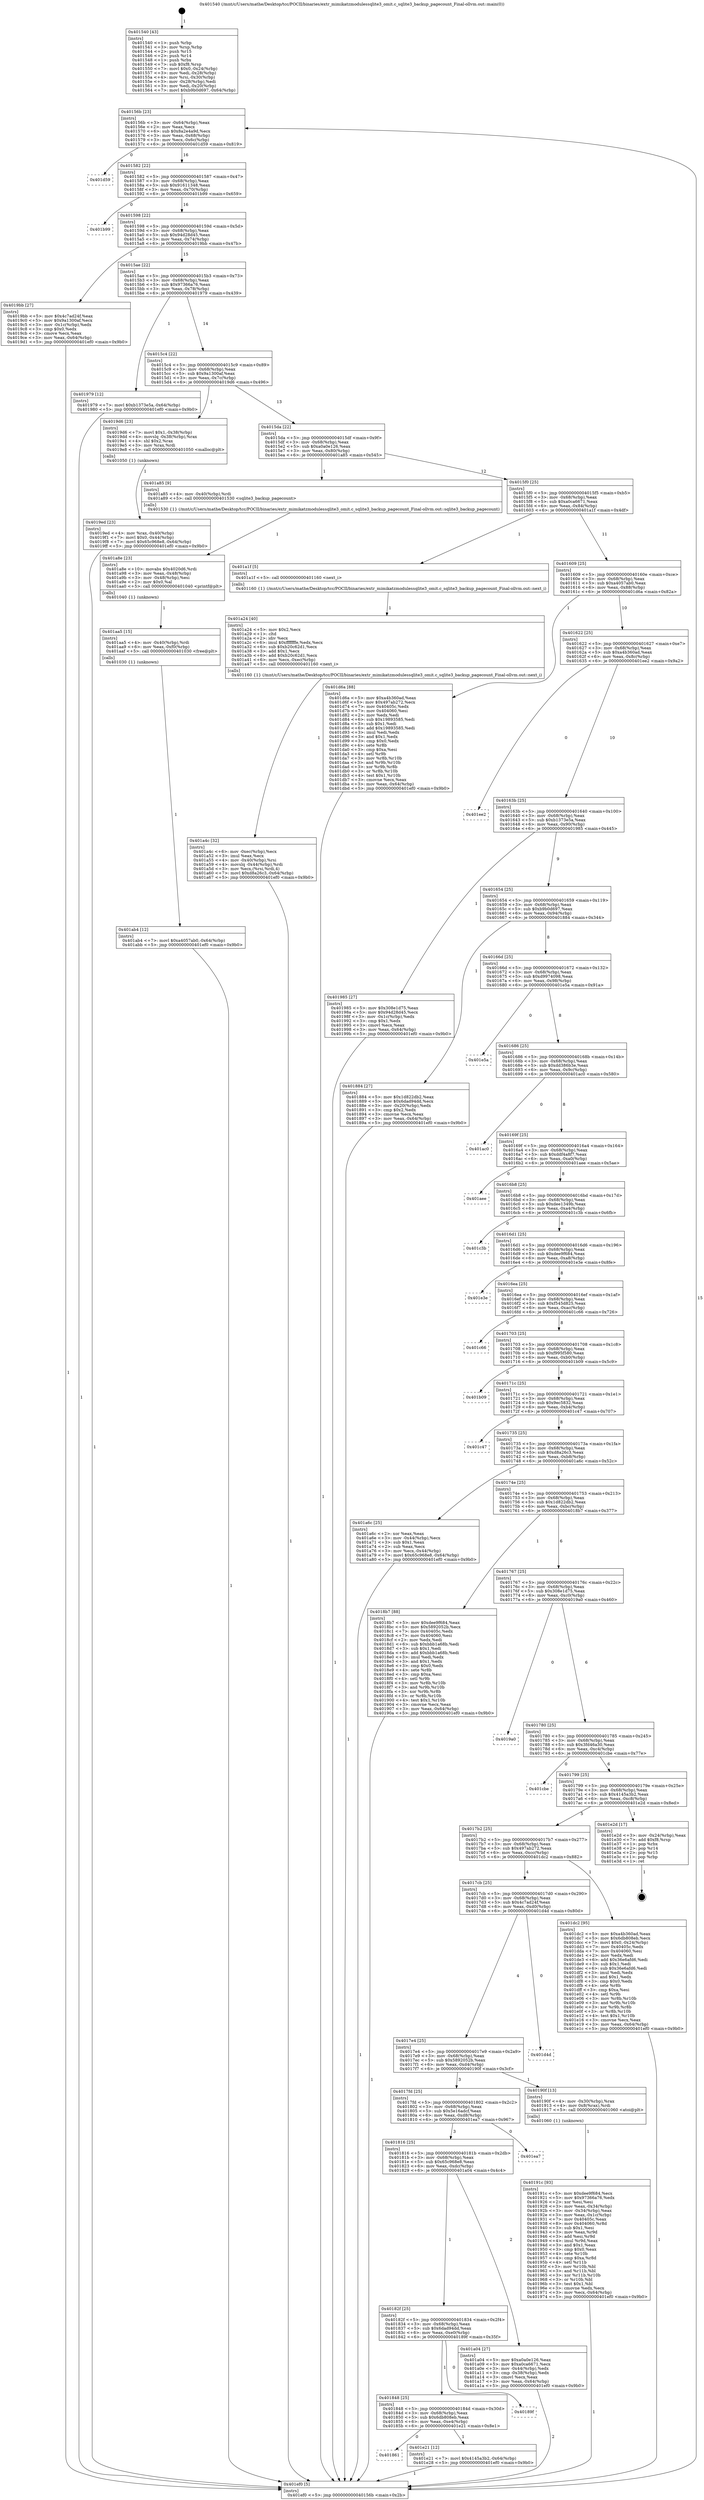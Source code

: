 digraph "0x401540" {
  label = "0x401540 (/mnt/c/Users/mathe/Desktop/tcc/POCII/binaries/extr_mimikatzmodulessqlite3_omit.c_sqlite3_backup_pagecount_Final-ollvm.out::main(0))"
  labelloc = "t"
  node[shape=record]

  Entry [label="",width=0.3,height=0.3,shape=circle,fillcolor=black,style=filled]
  "0x40156b" [label="{
     0x40156b [23]\l
     | [instrs]\l
     &nbsp;&nbsp;0x40156b \<+3\>: mov -0x64(%rbp),%eax\l
     &nbsp;&nbsp;0x40156e \<+2\>: mov %eax,%ecx\l
     &nbsp;&nbsp;0x401570 \<+6\>: sub $0x8a2e4a9d,%ecx\l
     &nbsp;&nbsp;0x401576 \<+3\>: mov %eax,-0x68(%rbp)\l
     &nbsp;&nbsp;0x401579 \<+3\>: mov %ecx,-0x6c(%rbp)\l
     &nbsp;&nbsp;0x40157c \<+6\>: je 0000000000401d59 \<main+0x819\>\l
  }"]
  "0x401d59" [label="{
     0x401d59\l
  }", style=dashed]
  "0x401582" [label="{
     0x401582 [22]\l
     | [instrs]\l
     &nbsp;&nbsp;0x401582 \<+5\>: jmp 0000000000401587 \<main+0x47\>\l
     &nbsp;&nbsp;0x401587 \<+3\>: mov -0x68(%rbp),%eax\l
     &nbsp;&nbsp;0x40158a \<+5\>: sub $0x91611348,%eax\l
     &nbsp;&nbsp;0x40158f \<+3\>: mov %eax,-0x70(%rbp)\l
     &nbsp;&nbsp;0x401592 \<+6\>: je 0000000000401b99 \<main+0x659\>\l
  }"]
  Exit [label="",width=0.3,height=0.3,shape=circle,fillcolor=black,style=filled,peripheries=2]
  "0x401b99" [label="{
     0x401b99\l
  }", style=dashed]
  "0x401598" [label="{
     0x401598 [22]\l
     | [instrs]\l
     &nbsp;&nbsp;0x401598 \<+5\>: jmp 000000000040159d \<main+0x5d\>\l
     &nbsp;&nbsp;0x40159d \<+3\>: mov -0x68(%rbp),%eax\l
     &nbsp;&nbsp;0x4015a0 \<+5\>: sub $0x94d28d45,%eax\l
     &nbsp;&nbsp;0x4015a5 \<+3\>: mov %eax,-0x74(%rbp)\l
     &nbsp;&nbsp;0x4015a8 \<+6\>: je 00000000004019bb \<main+0x47b\>\l
  }"]
  "0x401861" [label="{
     0x401861\l
  }", style=dashed]
  "0x4019bb" [label="{
     0x4019bb [27]\l
     | [instrs]\l
     &nbsp;&nbsp;0x4019bb \<+5\>: mov $0x4c7ad24f,%eax\l
     &nbsp;&nbsp;0x4019c0 \<+5\>: mov $0x9a1300af,%ecx\l
     &nbsp;&nbsp;0x4019c5 \<+3\>: mov -0x1c(%rbp),%edx\l
     &nbsp;&nbsp;0x4019c8 \<+3\>: cmp $0x0,%edx\l
     &nbsp;&nbsp;0x4019cb \<+3\>: cmove %ecx,%eax\l
     &nbsp;&nbsp;0x4019ce \<+3\>: mov %eax,-0x64(%rbp)\l
     &nbsp;&nbsp;0x4019d1 \<+5\>: jmp 0000000000401ef0 \<main+0x9b0\>\l
  }"]
  "0x4015ae" [label="{
     0x4015ae [22]\l
     | [instrs]\l
     &nbsp;&nbsp;0x4015ae \<+5\>: jmp 00000000004015b3 \<main+0x73\>\l
     &nbsp;&nbsp;0x4015b3 \<+3\>: mov -0x68(%rbp),%eax\l
     &nbsp;&nbsp;0x4015b6 \<+5\>: sub $0x97366a76,%eax\l
     &nbsp;&nbsp;0x4015bb \<+3\>: mov %eax,-0x78(%rbp)\l
     &nbsp;&nbsp;0x4015be \<+6\>: je 0000000000401979 \<main+0x439\>\l
  }"]
  "0x401e21" [label="{
     0x401e21 [12]\l
     | [instrs]\l
     &nbsp;&nbsp;0x401e21 \<+7\>: movl $0x4145a3b2,-0x64(%rbp)\l
     &nbsp;&nbsp;0x401e28 \<+5\>: jmp 0000000000401ef0 \<main+0x9b0\>\l
  }"]
  "0x401979" [label="{
     0x401979 [12]\l
     | [instrs]\l
     &nbsp;&nbsp;0x401979 \<+7\>: movl $0xb1373e5a,-0x64(%rbp)\l
     &nbsp;&nbsp;0x401980 \<+5\>: jmp 0000000000401ef0 \<main+0x9b0\>\l
  }"]
  "0x4015c4" [label="{
     0x4015c4 [22]\l
     | [instrs]\l
     &nbsp;&nbsp;0x4015c4 \<+5\>: jmp 00000000004015c9 \<main+0x89\>\l
     &nbsp;&nbsp;0x4015c9 \<+3\>: mov -0x68(%rbp),%eax\l
     &nbsp;&nbsp;0x4015cc \<+5\>: sub $0x9a1300af,%eax\l
     &nbsp;&nbsp;0x4015d1 \<+3\>: mov %eax,-0x7c(%rbp)\l
     &nbsp;&nbsp;0x4015d4 \<+6\>: je 00000000004019d6 \<main+0x496\>\l
  }"]
  "0x401848" [label="{
     0x401848 [25]\l
     | [instrs]\l
     &nbsp;&nbsp;0x401848 \<+5\>: jmp 000000000040184d \<main+0x30d\>\l
     &nbsp;&nbsp;0x40184d \<+3\>: mov -0x68(%rbp),%eax\l
     &nbsp;&nbsp;0x401850 \<+5\>: sub $0x6db808eb,%eax\l
     &nbsp;&nbsp;0x401855 \<+6\>: mov %eax,-0xe4(%rbp)\l
     &nbsp;&nbsp;0x40185b \<+6\>: je 0000000000401e21 \<main+0x8e1\>\l
  }"]
  "0x4019d6" [label="{
     0x4019d6 [23]\l
     | [instrs]\l
     &nbsp;&nbsp;0x4019d6 \<+7\>: movl $0x1,-0x38(%rbp)\l
     &nbsp;&nbsp;0x4019dd \<+4\>: movslq -0x38(%rbp),%rax\l
     &nbsp;&nbsp;0x4019e1 \<+4\>: shl $0x2,%rax\l
     &nbsp;&nbsp;0x4019e5 \<+3\>: mov %rax,%rdi\l
     &nbsp;&nbsp;0x4019e8 \<+5\>: call 0000000000401050 \<malloc@plt\>\l
     | [calls]\l
     &nbsp;&nbsp;0x401050 \{1\} (unknown)\l
  }"]
  "0x4015da" [label="{
     0x4015da [22]\l
     | [instrs]\l
     &nbsp;&nbsp;0x4015da \<+5\>: jmp 00000000004015df \<main+0x9f\>\l
     &nbsp;&nbsp;0x4015df \<+3\>: mov -0x68(%rbp),%eax\l
     &nbsp;&nbsp;0x4015e2 \<+5\>: sub $0xa0a0e126,%eax\l
     &nbsp;&nbsp;0x4015e7 \<+3\>: mov %eax,-0x80(%rbp)\l
     &nbsp;&nbsp;0x4015ea \<+6\>: je 0000000000401a85 \<main+0x545\>\l
  }"]
  "0x40189f" [label="{
     0x40189f\l
  }", style=dashed]
  "0x401a85" [label="{
     0x401a85 [9]\l
     | [instrs]\l
     &nbsp;&nbsp;0x401a85 \<+4\>: mov -0x40(%rbp),%rdi\l
     &nbsp;&nbsp;0x401a89 \<+5\>: call 0000000000401530 \<sqlite3_backup_pagecount\>\l
     | [calls]\l
     &nbsp;&nbsp;0x401530 \{1\} (/mnt/c/Users/mathe/Desktop/tcc/POCII/binaries/extr_mimikatzmodulessqlite3_omit.c_sqlite3_backup_pagecount_Final-ollvm.out::sqlite3_backup_pagecount)\l
  }"]
  "0x4015f0" [label="{
     0x4015f0 [25]\l
     | [instrs]\l
     &nbsp;&nbsp;0x4015f0 \<+5\>: jmp 00000000004015f5 \<main+0xb5\>\l
     &nbsp;&nbsp;0x4015f5 \<+3\>: mov -0x68(%rbp),%eax\l
     &nbsp;&nbsp;0x4015f8 \<+5\>: sub $0xa0ca6671,%eax\l
     &nbsp;&nbsp;0x4015fd \<+6\>: mov %eax,-0x84(%rbp)\l
     &nbsp;&nbsp;0x401603 \<+6\>: je 0000000000401a1f \<main+0x4df\>\l
  }"]
  "0x401ab4" [label="{
     0x401ab4 [12]\l
     | [instrs]\l
     &nbsp;&nbsp;0x401ab4 \<+7\>: movl $0xa4057ab0,-0x64(%rbp)\l
     &nbsp;&nbsp;0x401abb \<+5\>: jmp 0000000000401ef0 \<main+0x9b0\>\l
  }"]
  "0x401a1f" [label="{
     0x401a1f [5]\l
     | [instrs]\l
     &nbsp;&nbsp;0x401a1f \<+5\>: call 0000000000401160 \<next_i\>\l
     | [calls]\l
     &nbsp;&nbsp;0x401160 \{1\} (/mnt/c/Users/mathe/Desktop/tcc/POCII/binaries/extr_mimikatzmodulessqlite3_omit.c_sqlite3_backup_pagecount_Final-ollvm.out::next_i)\l
  }"]
  "0x401609" [label="{
     0x401609 [25]\l
     | [instrs]\l
     &nbsp;&nbsp;0x401609 \<+5\>: jmp 000000000040160e \<main+0xce\>\l
     &nbsp;&nbsp;0x40160e \<+3\>: mov -0x68(%rbp),%eax\l
     &nbsp;&nbsp;0x401611 \<+5\>: sub $0xa4057ab0,%eax\l
     &nbsp;&nbsp;0x401616 \<+6\>: mov %eax,-0x88(%rbp)\l
     &nbsp;&nbsp;0x40161c \<+6\>: je 0000000000401d6a \<main+0x82a\>\l
  }"]
  "0x401aa5" [label="{
     0x401aa5 [15]\l
     | [instrs]\l
     &nbsp;&nbsp;0x401aa5 \<+4\>: mov -0x40(%rbp),%rdi\l
     &nbsp;&nbsp;0x401aa9 \<+6\>: mov %eax,-0xf0(%rbp)\l
     &nbsp;&nbsp;0x401aaf \<+5\>: call 0000000000401030 \<free@plt\>\l
     | [calls]\l
     &nbsp;&nbsp;0x401030 \{1\} (unknown)\l
  }"]
  "0x401d6a" [label="{
     0x401d6a [88]\l
     | [instrs]\l
     &nbsp;&nbsp;0x401d6a \<+5\>: mov $0xa4b360ad,%eax\l
     &nbsp;&nbsp;0x401d6f \<+5\>: mov $0x497ab272,%ecx\l
     &nbsp;&nbsp;0x401d74 \<+7\>: mov 0x40405c,%edx\l
     &nbsp;&nbsp;0x401d7b \<+7\>: mov 0x404060,%esi\l
     &nbsp;&nbsp;0x401d82 \<+2\>: mov %edx,%edi\l
     &nbsp;&nbsp;0x401d84 \<+6\>: sub $0x19893585,%edi\l
     &nbsp;&nbsp;0x401d8a \<+3\>: sub $0x1,%edi\l
     &nbsp;&nbsp;0x401d8d \<+6\>: add $0x19893585,%edi\l
     &nbsp;&nbsp;0x401d93 \<+3\>: imul %edi,%edx\l
     &nbsp;&nbsp;0x401d96 \<+3\>: and $0x1,%edx\l
     &nbsp;&nbsp;0x401d99 \<+3\>: cmp $0x0,%edx\l
     &nbsp;&nbsp;0x401d9c \<+4\>: sete %r8b\l
     &nbsp;&nbsp;0x401da0 \<+3\>: cmp $0xa,%esi\l
     &nbsp;&nbsp;0x401da3 \<+4\>: setl %r9b\l
     &nbsp;&nbsp;0x401da7 \<+3\>: mov %r8b,%r10b\l
     &nbsp;&nbsp;0x401daa \<+3\>: and %r9b,%r10b\l
     &nbsp;&nbsp;0x401dad \<+3\>: xor %r9b,%r8b\l
     &nbsp;&nbsp;0x401db0 \<+3\>: or %r8b,%r10b\l
     &nbsp;&nbsp;0x401db3 \<+4\>: test $0x1,%r10b\l
     &nbsp;&nbsp;0x401db7 \<+3\>: cmovne %ecx,%eax\l
     &nbsp;&nbsp;0x401dba \<+3\>: mov %eax,-0x64(%rbp)\l
     &nbsp;&nbsp;0x401dbd \<+5\>: jmp 0000000000401ef0 \<main+0x9b0\>\l
  }"]
  "0x401622" [label="{
     0x401622 [25]\l
     | [instrs]\l
     &nbsp;&nbsp;0x401622 \<+5\>: jmp 0000000000401627 \<main+0xe7\>\l
     &nbsp;&nbsp;0x401627 \<+3\>: mov -0x68(%rbp),%eax\l
     &nbsp;&nbsp;0x40162a \<+5\>: sub $0xa4b360ad,%eax\l
     &nbsp;&nbsp;0x40162f \<+6\>: mov %eax,-0x8c(%rbp)\l
     &nbsp;&nbsp;0x401635 \<+6\>: je 0000000000401ee2 \<main+0x9a2\>\l
  }"]
  "0x401a8e" [label="{
     0x401a8e [23]\l
     | [instrs]\l
     &nbsp;&nbsp;0x401a8e \<+10\>: movabs $0x4020d6,%rdi\l
     &nbsp;&nbsp;0x401a98 \<+3\>: mov %eax,-0x48(%rbp)\l
     &nbsp;&nbsp;0x401a9b \<+3\>: mov -0x48(%rbp),%esi\l
     &nbsp;&nbsp;0x401a9e \<+2\>: mov $0x0,%al\l
     &nbsp;&nbsp;0x401aa0 \<+5\>: call 0000000000401040 \<printf@plt\>\l
     | [calls]\l
     &nbsp;&nbsp;0x401040 \{1\} (unknown)\l
  }"]
  "0x401ee2" [label="{
     0x401ee2\l
  }", style=dashed]
  "0x40163b" [label="{
     0x40163b [25]\l
     | [instrs]\l
     &nbsp;&nbsp;0x40163b \<+5\>: jmp 0000000000401640 \<main+0x100\>\l
     &nbsp;&nbsp;0x401640 \<+3\>: mov -0x68(%rbp),%eax\l
     &nbsp;&nbsp;0x401643 \<+5\>: sub $0xb1373e5a,%eax\l
     &nbsp;&nbsp;0x401648 \<+6\>: mov %eax,-0x90(%rbp)\l
     &nbsp;&nbsp;0x40164e \<+6\>: je 0000000000401985 \<main+0x445\>\l
  }"]
  "0x401a4c" [label="{
     0x401a4c [32]\l
     | [instrs]\l
     &nbsp;&nbsp;0x401a4c \<+6\>: mov -0xec(%rbp),%ecx\l
     &nbsp;&nbsp;0x401a52 \<+3\>: imul %eax,%ecx\l
     &nbsp;&nbsp;0x401a55 \<+4\>: mov -0x40(%rbp),%rsi\l
     &nbsp;&nbsp;0x401a59 \<+4\>: movslq -0x44(%rbp),%rdi\l
     &nbsp;&nbsp;0x401a5d \<+3\>: mov %ecx,(%rsi,%rdi,4)\l
     &nbsp;&nbsp;0x401a60 \<+7\>: movl $0xd8a26c3,-0x64(%rbp)\l
     &nbsp;&nbsp;0x401a67 \<+5\>: jmp 0000000000401ef0 \<main+0x9b0\>\l
  }"]
  "0x401985" [label="{
     0x401985 [27]\l
     | [instrs]\l
     &nbsp;&nbsp;0x401985 \<+5\>: mov $0x308e1d75,%eax\l
     &nbsp;&nbsp;0x40198a \<+5\>: mov $0x94d28d45,%ecx\l
     &nbsp;&nbsp;0x40198f \<+3\>: mov -0x1c(%rbp),%edx\l
     &nbsp;&nbsp;0x401992 \<+3\>: cmp $0x1,%edx\l
     &nbsp;&nbsp;0x401995 \<+3\>: cmovl %ecx,%eax\l
     &nbsp;&nbsp;0x401998 \<+3\>: mov %eax,-0x64(%rbp)\l
     &nbsp;&nbsp;0x40199b \<+5\>: jmp 0000000000401ef0 \<main+0x9b0\>\l
  }"]
  "0x401654" [label="{
     0x401654 [25]\l
     | [instrs]\l
     &nbsp;&nbsp;0x401654 \<+5\>: jmp 0000000000401659 \<main+0x119\>\l
     &nbsp;&nbsp;0x401659 \<+3\>: mov -0x68(%rbp),%eax\l
     &nbsp;&nbsp;0x40165c \<+5\>: sub $0xb9b0d697,%eax\l
     &nbsp;&nbsp;0x401661 \<+6\>: mov %eax,-0x94(%rbp)\l
     &nbsp;&nbsp;0x401667 \<+6\>: je 0000000000401884 \<main+0x344\>\l
  }"]
  "0x401a24" [label="{
     0x401a24 [40]\l
     | [instrs]\l
     &nbsp;&nbsp;0x401a24 \<+5\>: mov $0x2,%ecx\l
     &nbsp;&nbsp;0x401a29 \<+1\>: cltd\l
     &nbsp;&nbsp;0x401a2a \<+2\>: idiv %ecx\l
     &nbsp;&nbsp;0x401a2c \<+6\>: imul $0xfffffffe,%edx,%ecx\l
     &nbsp;&nbsp;0x401a32 \<+6\>: sub $0xb20c62d1,%ecx\l
     &nbsp;&nbsp;0x401a38 \<+3\>: add $0x1,%ecx\l
     &nbsp;&nbsp;0x401a3b \<+6\>: add $0xb20c62d1,%ecx\l
     &nbsp;&nbsp;0x401a41 \<+6\>: mov %ecx,-0xec(%rbp)\l
     &nbsp;&nbsp;0x401a47 \<+5\>: call 0000000000401160 \<next_i\>\l
     | [calls]\l
     &nbsp;&nbsp;0x401160 \{1\} (/mnt/c/Users/mathe/Desktop/tcc/POCII/binaries/extr_mimikatzmodulessqlite3_omit.c_sqlite3_backup_pagecount_Final-ollvm.out::next_i)\l
  }"]
  "0x401884" [label="{
     0x401884 [27]\l
     | [instrs]\l
     &nbsp;&nbsp;0x401884 \<+5\>: mov $0x1d822db2,%eax\l
     &nbsp;&nbsp;0x401889 \<+5\>: mov $0x6dad94dd,%ecx\l
     &nbsp;&nbsp;0x40188e \<+3\>: mov -0x20(%rbp),%edx\l
     &nbsp;&nbsp;0x401891 \<+3\>: cmp $0x2,%edx\l
     &nbsp;&nbsp;0x401894 \<+3\>: cmovne %ecx,%eax\l
     &nbsp;&nbsp;0x401897 \<+3\>: mov %eax,-0x64(%rbp)\l
     &nbsp;&nbsp;0x40189a \<+5\>: jmp 0000000000401ef0 \<main+0x9b0\>\l
  }"]
  "0x40166d" [label="{
     0x40166d [25]\l
     | [instrs]\l
     &nbsp;&nbsp;0x40166d \<+5\>: jmp 0000000000401672 \<main+0x132\>\l
     &nbsp;&nbsp;0x401672 \<+3\>: mov -0x68(%rbp),%eax\l
     &nbsp;&nbsp;0x401675 \<+5\>: sub $0xd9974098,%eax\l
     &nbsp;&nbsp;0x40167a \<+6\>: mov %eax,-0x98(%rbp)\l
     &nbsp;&nbsp;0x401680 \<+6\>: je 0000000000401e5a \<main+0x91a\>\l
  }"]
  "0x401ef0" [label="{
     0x401ef0 [5]\l
     | [instrs]\l
     &nbsp;&nbsp;0x401ef0 \<+5\>: jmp 000000000040156b \<main+0x2b\>\l
  }"]
  "0x401540" [label="{
     0x401540 [43]\l
     | [instrs]\l
     &nbsp;&nbsp;0x401540 \<+1\>: push %rbp\l
     &nbsp;&nbsp;0x401541 \<+3\>: mov %rsp,%rbp\l
     &nbsp;&nbsp;0x401544 \<+2\>: push %r15\l
     &nbsp;&nbsp;0x401546 \<+2\>: push %r14\l
     &nbsp;&nbsp;0x401548 \<+1\>: push %rbx\l
     &nbsp;&nbsp;0x401549 \<+7\>: sub $0xf8,%rsp\l
     &nbsp;&nbsp;0x401550 \<+7\>: movl $0x0,-0x24(%rbp)\l
     &nbsp;&nbsp;0x401557 \<+3\>: mov %edi,-0x28(%rbp)\l
     &nbsp;&nbsp;0x40155a \<+4\>: mov %rsi,-0x30(%rbp)\l
     &nbsp;&nbsp;0x40155e \<+3\>: mov -0x28(%rbp),%edi\l
     &nbsp;&nbsp;0x401561 \<+3\>: mov %edi,-0x20(%rbp)\l
     &nbsp;&nbsp;0x401564 \<+7\>: movl $0xb9b0d697,-0x64(%rbp)\l
  }"]
  "0x40182f" [label="{
     0x40182f [25]\l
     | [instrs]\l
     &nbsp;&nbsp;0x40182f \<+5\>: jmp 0000000000401834 \<main+0x2f4\>\l
     &nbsp;&nbsp;0x401834 \<+3\>: mov -0x68(%rbp),%eax\l
     &nbsp;&nbsp;0x401837 \<+5\>: sub $0x6dad94dd,%eax\l
     &nbsp;&nbsp;0x40183c \<+6\>: mov %eax,-0xe0(%rbp)\l
     &nbsp;&nbsp;0x401842 \<+6\>: je 000000000040189f \<main+0x35f\>\l
  }"]
  "0x401e5a" [label="{
     0x401e5a\l
  }", style=dashed]
  "0x401686" [label="{
     0x401686 [25]\l
     | [instrs]\l
     &nbsp;&nbsp;0x401686 \<+5\>: jmp 000000000040168b \<main+0x14b\>\l
     &nbsp;&nbsp;0x40168b \<+3\>: mov -0x68(%rbp),%eax\l
     &nbsp;&nbsp;0x40168e \<+5\>: sub $0xdd386b3e,%eax\l
     &nbsp;&nbsp;0x401693 \<+6\>: mov %eax,-0x9c(%rbp)\l
     &nbsp;&nbsp;0x401699 \<+6\>: je 0000000000401ac0 \<main+0x580\>\l
  }"]
  "0x401a04" [label="{
     0x401a04 [27]\l
     | [instrs]\l
     &nbsp;&nbsp;0x401a04 \<+5\>: mov $0xa0a0e126,%eax\l
     &nbsp;&nbsp;0x401a09 \<+5\>: mov $0xa0ca6671,%ecx\l
     &nbsp;&nbsp;0x401a0e \<+3\>: mov -0x44(%rbp),%edx\l
     &nbsp;&nbsp;0x401a11 \<+3\>: cmp -0x38(%rbp),%edx\l
     &nbsp;&nbsp;0x401a14 \<+3\>: cmovl %ecx,%eax\l
     &nbsp;&nbsp;0x401a17 \<+3\>: mov %eax,-0x64(%rbp)\l
     &nbsp;&nbsp;0x401a1a \<+5\>: jmp 0000000000401ef0 \<main+0x9b0\>\l
  }"]
  "0x401ac0" [label="{
     0x401ac0\l
  }", style=dashed]
  "0x40169f" [label="{
     0x40169f [25]\l
     | [instrs]\l
     &nbsp;&nbsp;0x40169f \<+5\>: jmp 00000000004016a4 \<main+0x164\>\l
     &nbsp;&nbsp;0x4016a4 \<+3\>: mov -0x68(%rbp),%eax\l
     &nbsp;&nbsp;0x4016a7 \<+5\>: sub $0xddf4a8f7,%eax\l
     &nbsp;&nbsp;0x4016ac \<+6\>: mov %eax,-0xa0(%rbp)\l
     &nbsp;&nbsp;0x4016b2 \<+6\>: je 0000000000401aee \<main+0x5ae\>\l
  }"]
  "0x401816" [label="{
     0x401816 [25]\l
     | [instrs]\l
     &nbsp;&nbsp;0x401816 \<+5\>: jmp 000000000040181b \<main+0x2db\>\l
     &nbsp;&nbsp;0x40181b \<+3\>: mov -0x68(%rbp),%eax\l
     &nbsp;&nbsp;0x40181e \<+5\>: sub $0x65c968e8,%eax\l
     &nbsp;&nbsp;0x401823 \<+6\>: mov %eax,-0xdc(%rbp)\l
     &nbsp;&nbsp;0x401829 \<+6\>: je 0000000000401a04 \<main+0x4c4\>\l
  }"]
  "0x401aee" [label="{
     0x401aee\l
  }", style=dashed]
  "0x4016b8" [label="{
     0x4016b8 [25]\l
     | [instrs]\l
     &nbsp;&nbsp;0x4016b8 \<+5\>: jmp 00000000004016bd \<main+0x17d\>\l
     &nbsp;&nbsp;0x4016bd \<+3\>: mov -0x68(%rbp),%eax\l
     &nbsp;&nbsp;0x4016c0 \<+5\>: sub $0xdee1349b,%eax\l
     &nbsp;&nbsp;0x4016c5 \<+6\>: mov %eax,-0xa4(%rbp)\l
     &nbsp;&nbsp;0x4016cb \<+6\>: je 0000000000401c3b \<main+0x6fb\>\l
  }"]
  "0x401ea7" [label="{
     0x401ea7\l
  }", style=dashed]
  "0x401c3b" [label="{
     0x401c3b\l
  }", style=dashed]
  "0x4016d1" [label="{
     0x4016d1 [25]\l
     | [instrs]\l
     &nbsp;&nbsp;0x4016d1 \<+5\>: jmp 00000000004016d6 \<main+0x196\>\l
     &nbsp;&nbsp;0x4016d6 \<+3\>: mov -0x68(%rbp),%eax\l
     &nbsp;&nbsp;0x4016d9 \<+5\>: sub $0xdee9f684,%eax\l
     &nbsp;&nbsp;0x4016de \<+6\>: mov %eax,-0xa8(%rbp)\l
     &nbsp;&nbsp;0x4016e4 \<+6\>: je 0000000000401e3e \<main+0x8fe\>\l
  }"]
  "0x4019ed" [label="{
     0x4019ed [23]\l
     | [instrs]\l
     &nbsp;&nbsp;0x4019ed \<+4\>: mov %rax,-0x40(%rbp)\l
     &nbsp;&nbsp;0x4019f1 \<+7\>: movl $0x0,-0x44(%rbp)\l
     &nbsp;&nbsp;0x4019f8 \<+7\>: movl $0x65c968e8,-0x64(%rbp)\l
     &nbsp;&nbsp;0x4019ff \<+5\>: jmp 0000000000401ef0 \<main+0x9b0\>\l
  }"]
  "0x401e3e" [label="{
     0x401e3e\l
  }", style=dashed]
  "0x4016ea" [label="{
     0x4016ea [25]\l
     | [instrs]\l
     &nbsp;&nbsp;0x4016ea \<+5\>: jmp 00000000004016ef \<main+0x1af\>\l
     &nbsp;&nbsp;0x4016ef \<+3\>: mov -0x68(%rbp),%eax\l
     &nbsp;&nbsp;0x4016f2 \<+5\>: sub $0xf545d825,%eax\l
     &nbsp;&nbsp;0x4016f7 \<+6\>: mov %eax,-0xac(%rbp)\l
     &nbsp;&nbsp;0x4016fd \<+6\>: je 0000000000401c66 \<main+0x726\>\l
  }"]
  "0x40191c" [label="{
     0x40191c [93]\l
     | [instrs]\l
     &nbsp;&nbsp;0x40191c \<+5\>: mov $0xdee9f684,%ecx\l
     &nbsp;&nbsp;0x401921 \<+5\>: mov $0x97366a76,%edx\l
     &nbsp;&nbsp;0x401926 \<+2\>: xor %esi,%esi\l
     &nbsp;&nbsp;0x401928 \<+3\>: mov %eax,-0x34(%rbp)\l
     &nbsp;&nbsp;0x40192b \<+3\>: mov -0x34(%rbp),%eax\l
     &nbsp;&nbsp;0x40192e \<+3\>: mov %eax,-0x1c(%rbp)\l
     &nbsp;&nbsp;0x401931 \<+7\>: mov 0x40405c,%eax\l
     &nbsp;&nbsp;0x401938 \<+8\>: mov 0x404060,%r8d\l
     &nbsp;&nbsp;0x401940 \<+3\>: sub $0x1,%esi\l
     &nbsp;&nbsp;0x401943 \<+3\>: mov %eax,%r9d\l
     &nbsp;&nbsp;0x401946 \<+3\>: add %esi,%r9d\l
     &nbsp;&nbsp;0x401949 \<+4\>: imul %r9d,%eax\l
     &nbsp;&nbsp;0x40194d \<+3\>: and $0x1,%eax\l
     &nbsp;&nbsp;0x401950 \<+3\>: cmp $0x0,%eax\l
     &nbsp;&nbsp;0x401953 \<+4\>: sete %r10b\l
     &nbsp;&nbsp;0x401957 \<+4\>: cmp $0xa,%r8d\l
     &nbsp;&nbsp;0x40195b \<+4\>: setl %r11b\l
     &nbsp;&nbsp;0x40195f \<+3\>: mov %r10b,%bl\l
     &nbsp;&nbsp;0x401962 \<+3\>: and %r11b,%bl\l
     &nbsp;&nbsp;0x401965 \<+3\>: xor %r11b,%r10b\l
     &nbsp;&nbsp;0x401968 \<+3\>: or %r10b,%bl\l
     &nbsp;&nbsp;0x40196b \<+3\>: test $0x1,%bl\l
     &nbsp;&nbsp;0x40196e \<+3\>: cmovne %edx,%ecx\l
     &nbsp;&nbsp;0x401971 \<+3\>: mov %ecx,-0x64(%rbp)\l
     &nbsp;&nbsp;0x401974 \<+5\>: jmp 0000000000401ef0 \<main+0x9b0\>\l
  }"]
  "0x401c66" [label="{
     0x401c66\l
  }", style=dashed]
  "0x401703" [label="{
     0x401703 [25]\l
     | [instrs]\l
     &nbsp;&nbsp;0x401703 \<+5\>: jmp 0000000000401708 \<main+0x1c8\>\l
     &nbsp;&nbsp;0x401708 \<+3\>: mov -0x68(%rbp),%eax\l
     &nbsp;&nbsp;0x40170b \<+5\>: sub $0xf995f580,%eax\l
     &nbsp;&nbsp;0x401710 \<+6\>: mov %eax,-0xb0(%rbp)\l
     &nbsp;&nbsp;0x401716 \<+6\>: je 0000000000401b09 \<main+0x5c9\>\l
  }"]
  "0x4017fd" [label="{
     0x4017fd [25]\l
     | [instrs]\l
     &nbsp;&nbsp;0x4017fd \<+5\>: jmp 0000000000401802 \<main+0x2c2\>\l
     &nbsp;&nbsp;0x401802 \<+3\>: mov -0x68(%rbp),%eax\l
     &nbsp;&nbsp;0x401805 \<+5\>: sub $0x5e16adcf,%eax\l
     &nbsp;&nbsp;0x40180a \<+6\>: mov %eax,-0xd8(%rbp)\l
     &nbsp;&nbsp;0x401810 \<+6\>: je 0000000000401ea7 \<main+0x967\>\l
  }"]
  "0x401b09" [label="{
     0x401b09\l
  }", style=dashed]
  "0x40171c" [label="{
     0x40171c [25]\l
     | [instrs]\l
     &nbsp;&nbsp;0x40171c \<+5\>: jmp 0000000000401721 \<main+0x1e1\>\l
     &nbsp;&nbsp;0x401721 \<+3\>: mov -0x68(%rbp),%eax\l
     &nbsp;&nbsp;0x401724 \<+5\>: sub $0x9ec5832,%eax\l
     &nbsp;&nbsp;0x401729 \<+6\>: mov %eax,-0xb4(%rbp)\l
     &nbsp;&nbsp;0x40172f \<+6\>: je 0000000000401c47 \<main+0x707\>\l
  }"]
  "0x40190f" [label="{
     0x40190f [13]\l
     | [instrs]\l
     &nbsp;&nbsp;0x40190f \<+4\>: mov -0x30(%rbp),%rax\l
     &nbsp;&nbsp;0x401913 \<+4\>: mov 0x8(%rax),%rdi\l
     &nbsp;&nbsp;0x401917 \<+5\>: call 0000000000401060 \<atoi@plt\>\l
     | [calls]\l
     &nbsp;&nbsp;0x401060 \{1\} (unknown)\l
  }"]
  "0x401c47" [label="{
     0x401c47\l
  }", style=dashed]
  "0x401735" [label="{
     0x401735 [25]\l
     | [instrs]\l
     &nbsp;&nbsp;0x401735 \<+5\>: jmp 000000000040173a \<main+0x1fa\>\l
     &nbsp;&nbsp;0x40173a \<+3\>: mov -0x68(%rbp),%eax\l
     &nbsp;&nbsp;0x40173d \<+5\>: sub $0xd8a26c3,%eax\l
     &nbsp;&nbsp;0x401742 \<+6\>: mov %eax,-0xb8(%rbp)\l
     &nbsp;&nbsp;0x401748 \<+6\>: je 0000000000401a6c \<main+0x52c\>\l
  }"]
  "0x4017e4" [label="{
     0x4017e4 [25]\l
     | [instrs]\l
     &nbsp;&nbsp;0x4017e4 \<+5\>: jmp 00000000004017e9 \<main+0x2a9\>\l
     &nbsp;&nbsp;0x4017e9 \<+3\>: mov -0x68(%rbp),%eax\l
     &nbsp;&nbsp;0x4017ec \<+5\>: sub $0x5892052b,%eax\l
     &nbsp;&nbsp;0x4017f1 \<+6\>: mov %eax,-0xd4(%rbp)\l
     &nbsp;&nbsp;0x4017f7 \<+6\>: je 000000000040190f \<main+0x3cf\>\l
  }"]
  "0x401a6c" [label="{
     0x401a6c [25]\l
     | [instrs]\l
     &nbsp;&nbsp;0x401a6c \<+2\>: xor %eax,%eax\l
     &nbsp;&nbsp;0x401a6e \<+3\>: mov -0x44(%rbp),%ecx\l
     &nbsp;&nbsp;0x401a71 \<+3\>: sub $0x1,%eax\l
     &nbsp;&nbsp;0x401a74 \<+2\>: sub %eax,%ecx\l
     &nbsp;&nbsp;0x401a76 \<+3\>: mov %ecx,-0x44(%rbp)\l
     &nbsp;&nbsp;0x401a79 \<+7\>: movl $0x65c968e8,-0x64(%rbp)\l
     &nbsp;&nbsp;0x401a80 \<+5\>: jmp 0000000000401ef0 \<main+0x9b0\>\l
  }"]
  "0x40174e" [label="{
     0x40174e [25]\l
     | [instrs]\l
     &nbsp;&nbsp;0x40174e \<+5\>: jmp 0000000000401753 \<main+0x213\>\l
     &nbsp;&nbsp;0x401753 \<+3\>: mov -0x68(%rbp),%eax\l
     &nbsp;&nbsp;0x401756 \<+5\>: sub $0x1d822db2,%eax\l
     &nbsp;&nbsp;0x40175b \<+6\>: mov %eax,-0xbc(%rbp)\l
     &nbsp;&nbsp;0x401761 \<+6\>: je 00000000004018b7 \<main+0x377\>\l
  }"]
  "0x401d4d" [label="{
     0x401d4d\l
  }", style=dashed]
  "0x4018b7" [label="{
     0x4018b7 [88]\l
     | [instrs]\l
     &nbsp;&nbsp;0x4018b7 \<+5\>: mov $0xdee9f684,%eax\l
     &nbsp;&nbsp;0x4018bc \<+5\>: mov $0x5892052b,%ecx\l
     &nbsp;&nbsp;0x4018c1 \<+7\>: mov 0x40405c,%edx\l
     &nbsp;&nbsp;0x4018c8 \<+7\>: mov 0x404060,%esi\l
     &nbsp;&nbsp;0x4018cf \<+2\>: mov %edx,%edi\l
     &nbsp;&nbsp;0x4018d1 \<+6\>: sub $0xbbb1a68b,%edi\l
     &nbsp;&nbsp;0x4018d7 \<+3\>: sub $0x1,%edi\l
     &nbsp;&nbsp;0x4018da \<+6\>: add $0xbbb1a68b,%edi\l
     &nbsp;&nbsp;0x4018e0 \<+3\>: imul %edi,%edx\l
     &nbsp;&nbsp;0x4018e3 \<+3\>: and $0x1,%edx\l
     &nbsp;&nbsp;0x4018e6 \<+3\>: cmp $0x0,%edx\l
     &nbsp;&nbsp;0x4018e9 \<+4\>: sete %r8b\l
     &nbsp;&nbsp;0x4018ed \<+3\>: cmp $0xa,%esi\l
     &nbsp;&nbsp;0x4018f0 \<+4\>: setl %r9b\l
     &nbsp;&nbsp;0x4018f4 \<+3\>: mov %r8b,%r10b\l
     &nbsp;&nbsp;0x4018f7 \<+3\>: and %r9b,%r10b\l
     &nbsp;&nbsp;0x4018fa \<+3\>: xor %r9b,%r8b\l
     &nbsp;&nbsp;0x4018fd \<+3\>: or %r8b,%r10b\l
     &nbsp;&nbsp;0x401900 \<+4\>: test $0x1,%r10b\l
     &nbsp;&nbsp;0x401904 \<+3\>: cmovne %ecx,%eax\l
     &nbsp;&nbsp;0x401907 \<+3\>: mov %eax,-0x64(%rbp)\l
     &nbsp;&nbsp;0x40190a \<+5\>: jmp 0000000000401ef0 \<main+0x9b0\>\l
  }"]
  "0x401767" [label="{
     0x401767 [25]\l
     | [instrs]\l
     &nbsp;&nbsp;0x401767 \<+5\>: jmp 000000000040176c \<main+0x22c\>\l
     &nbsp;&nbsp;0x40176c \<+3\>: mov -0x68(%rbp),%eax\l
     &nbsp;&nbsp;0x40176f \<+5\>: sub $0x308e1d75,%eax\l
     &nbsp;&nbsp;0x401774 \<+6\>: mov %eax,-0xc0(%rbp)\l
     &nbsp;&nbsp;0x40177a \<+6\>: je 00000000004019a0 \<main+0x460\>\l
  }"]
  "0x4017cb" [label="{
     0x4017cb [25]\l
     | [instrs]\l
     &nbsp;&nbsp;0x4017cb \<+5\>: jmp 00000000004017d0 \<main+0x290\>\l
     &nbsp;&nbsp;0x4017d0 \<+3\>: mov -0x68(%rbp),%eax\l
     &nbsp;&nbsp;0x4017d3 \<+5\>: sub $0x4c7ad24f,%eax\l
     &nbsp;&nbsp;0x4017d8 \<+6\>: mov %eax,-0xd0(%rbp)\l
     &nbsp;&nbsp;0x4017de \<+6\>: je 0000000000401d4d \<main+0x80d\>\l
  }"]
  "0x4019a0" [label="{
     0x4019a0\l
  }", style=dashed]
  "0x401780" [label="{
     0x401780 [25]\l
     | [instrs]\l
     &nbsp;&nbsp;0x401780 \<+5\>: jmp 0000000000401785 \<main+0x245\>\l
     &nbsp;&nbsp;0x401785 \<+3\>: mov -0x68(%rbp),%eax\l
     &nbsp;&nbsp;0x401788 \<+5\>: sub $0x3fd46a30,%eax\l
     &nbsp;&nbsp;0x40178d \<+6\>: mov %eax,-0xc4(%rbp)\l
     &nbsp;&nbsp;0x401793 \<+6\>: je 0000000000401cbe \<main+0x77e\>\l
  }"]
  "0x401dc2" [label="{
     0x401dc2 [95]\l
     | [instrs]\l
     &nbsp;&nbsp;0x401dc2 \<+5\>: mov $0xa4b360ad,%eax\l
     &nbsp;&nbsp;0x401dc7 \<+5\>: mov $0x6db808eb,%ecx\l
     &nbsp;&nbsp;0x401dcc \<+7\>: movl $0x0,-0x24(%rbp)\l
     &nbsp;&nbsp;0x401dd3 \<+7\>: mov 0x40405c,%edx\l
     &nbsp;&nbsp;0x401dda \<+7\>: mov 0x404060,%esi\l
     &nbsp;&nbsp;0x401de1 \<+2\>: mov %edx,%edi\l
     &nbsp;&nbsp;0x401de3 \<+6\>: add $0x36e6afd6,%edi\l
     &nbsp;&nbsp;0x401de9 \<+3\>: sub $0x1,%edi\l
     &nbsp;&nbsp;0x401dec \<+6\>: sub $0x36e6afd6,%edi\l
     &nbsp;&nbsp;0x401df2 \<+3\>: imul %edi,%edx\l
     &nbsp;&nbsp;0x401df5 \<+3\>: and $0x1,%edx\l
     &nbsp;&nbsp;0x401df8 \<+3\>: cmp $0x0,%edx\l
     &nbsp;&nbsp;0x401dfb \<+4\>: sete %r8b\l
     &nbsp;&nbsp;0x401dff \<+3\>: cmp $0xa,%esi\l
     &nbsp;&nbsp;0x401e02 \<+4\>: setl %r9b\l
     &nbsp;&nbsp;0x401e06 \<+3\>: mov %r8b,%r10b\l
     &nbsp;&nbsp;0x401e09 \<+3\>: and %r9b,%r10b\l
     &nbsp;&nbsp;0x401e0c \<+3\>: xor %r9b,%r8b\l
     &nbsp;&nbsp;0x401e0f \<+3\>: or %r8b,%r10b\l
     &nbsp;&nbsp;0x401e12 \<+4\>: test $0x1,%r10b\l
     &nbsp;&nbsp;0x401e16 \<+3\>: cmovne %ecx,%eax\l
     &nbsp;&nbsp;0x401e19 \<+3\>: mov %eax,-0x64(%rbp)\l
     &nbsp;&nbsp;0x401e1c \<+5\>: jmp 0000000000401ef0 \<main+0x9b0\>\l
  }"]
  "0x401cbe" [label="{
     0x401cbe\l
  }", style=dashed]
  "0x401799" [label="{
     0x401799 [25]\l
     | [instrs]\l
     &nbsp;&nbsp;0x401799 \<+5\>: jmp 000000000040179e \<main+0x25e\>\l
     &nbsp;&nbsp;0x40179e \<+3\>: mov -0x68(%rbp),%eax\l
     &nbsp;&nbsp;0x4017a1 \<+5\>: sub $0x4145a3b2,%eax\l
     &nbsp;&nbsp;0x4017a6 \<+6\>: mov %eax,-0xc8(%rbp)\l
     &nbsp;&nbsp;0x4017ac \<+6\>: je 0000000000401e2d \<main+0x8ed\>\l
  }"]
  "0x4017b2" [label="{
     0x4017b2 [25]\l
     | [instrs]\l
     &nbsp;&nbsp;0x4017b2 \<+5\>: jmp 00000000004017b7 \<main+0x277\>\l
     &nbsp;&nbsp;0x4017b7 \<+3\>: mov -0x68(%rbp),%eax\l
     &nbsp;&nbsp;0x4017ba \<+5\>: sub $0x497ab272,%eax\l
     &nbsp;&nbsp;0x4017bf \<+6\>: mov %eax,-0xcc(%rbp)\l
     &nbsp;&nbsp;0x4017c5 \<+6\>: je 0000000000401dc2 \<main+0x882\>\l
  }"]
  "0x401e2d" [label="{
     0x401e2d [17]\l
     | [instrs]\l
     &nbsp;&nbsp;0x401e2d \<+3\>: mov -0x24(%rbp),%eax\l
     &nbsp;&nbsp;0x401e30 \<+7\>: add $0xf8,%rsp\l
     &nbsp;&nbsp;0x401e37 \<+1\>: pop %rbx\l
     &nbsp;&nbsp;0x401e38 \<+2\>: pop %r14\l
     &nbsp;&nbsp;0x401e3a \<+2\>: pop %r15\l
     &nbsp;&nbsp;0x401e3c \<+1\>: pop %rbp\l
     &nbsp;&nbsp;0x401e3d \<+1\>: ret\l
  }"]
  Entry -> "0x401540" [label=" 1"]
  "0x40156b" -> "0x401d59" [label=" 0"]
  "0x40156b" -> "0x401582" [label=" 16"]
  "0x401e2d" -> Exit [label=" 1"]
  "0x401582" -> "0x401b99" [label=" 0"]
  "0x401582" -> "0x401598" [label=" 16"]
  "0x401e21" -> "0x401ef0" [label=" 1"]
  "0x401598" -> "0x4019bb" [label=" 1"]
  "0x401598" -> "0x4015ae" [label=" 15"]
  "0x401848" -> "0x401861" [label=" 0"]
  "0x4015ae" -> "0x401979" [label=" 1"]
  "0x4015ae" -> "0x4015c4" [label=" 14"]
  "0x401848" -> "0x401e21" [label=" 1"]
  "0x4015c4" -> "0x4019d6" [label=" 1"]
  "0x4015c4" -> "0x4015da" [label=" 13"]
  "0x40182f" -> "0x401848" [label=" 1"]
  "0x4015da" -> "0x401a85" [label=" 1"]
  "0x4015da" -> "0x4015f0" [label=" 12"]
  "0x40182f" -> "0x40189f" [label=" 0"]
  "0x4015f0" -> "0x401a1f" [label=" 1"]
  "0x4015f0" -> "0x401609" [label=" 11"]
  "0x401dc2" -> "0x401ef0" [label=" 1"]
  "0x401609" -> "0x401d6a" [label=" 1"]
  "0x401609" -> "0x401622" [label=" 10"]
  "0x401d6a" -> "0x401ef0" [label=" 1"]
  "0x401622" -> "0x401ee2" [label=" 0"]
  "0x401622" -> "0x40163b" [label=" 10"]
  "0x401ab4" -> "0x401ef0" [label=" 1"]
  "0x40163b" -> "0x401985" [label=" 1"]
  "0x40163b" -> "0x401654" [label=" 9"]
  "0x401aa5" -> "0x401ab4" [label=" 1"]
  "0x401654" -> "0x401884" [label=" 1"]
  "0x401654" -> "0x40166d" [label=" 8"]
  "0x401884" -> "0x401ef0" [label=" 1"]
  "0x401540" -> "0x40156b" [label=" 1"]
  "0x401ef0" -> "0x40156b" [label=" 15"]
  "0x401a8e" -> "0x401aa5" [label=" 1"]
  "0x40166d" -> "0x401e5a" [label=" 0"]
  "0x40166d" -> "0x401686" [label=" 8"]
  "0x401a85" -> "0x401a8e" [label=" 1"]
  "0x401686" -> "0x401ac0" [label=" 0"]
  "0x401686" -> "0x40169f" [label=" 8"]
  "0x401a6c" -> "0x401ef0" [label=" 1"]
  "0x40169f" -> "0x401aee" [label=" 0"]
  "0x40169f" -> "0x4016b8" [label=" 8"]
  "0x401a24" -> "0x401a4c" [label=" 1"]
  "0x4016b8" -> "0x401c3b" [label=" 0"]
  "0x4016b8" -> "0x4016d1" [label=" 8"]
  "0x401a1f" -> "0x401a24" [label=" 1"]
  "0x4016d1" -> "0x401e3e" [label=" 0"]
  "0x4016d1" -> "0x4016ea" [label=" 8"]
  "0x401816" -> "0x40182f" [label=" 1"]
  "0x4016ea" -> "0x401c66" [label=" 0"]
  "0x4016ea" -> "0x401703" [label=" 8"]
  "0x401816" -> "0x401a04" [label=" 2"]
  "0x401703" -> "0x401b09" [label=" 0"]
  "0x401703" -> "0x40171c" [label=" 8"]
  "0x401a4c" -> "0x401ef0" [label=" 1"]
  "0x40171c" -> "0x401c47" [label=" 0"]
  "0x40171c" -> "0x401735" [label=" 8"]
  "0x4017fd" -> "0x401816" [label=" 3"]
  "0x401735" -> "0x401a6c" [label=" 1"]
  "0x401735" -> "0x40174e" [label=" 7"]
  "0x401a04" -> "0x401ef0" [label=" 2"]
  "0x40174e" -> "0x4018b7" [label=" 1"]
  "0x40174e" -> "0x401767" [label=" 6"]
  "0x4018b7" -> "0x401ef0" [label=" 1"]
  "0x4019ed" -> "0x401ef0" [label=" 1"]
  "0x401767" -> "0x4019a0" [label=" 0"]
  "0x401767" -> "0x401780" [label=" 6"]
  "0x4019bb" -> "0x401ef0" [label=" 1"]
  "0x401780" -> "0x401cbe" [label=" 0"]
  "0x401780" -> "0x401799" [label=" 6"]
  "0x401985" -> "0x401ef0" [label=" 1"]
  "0x401799" -> "0x401e2d" [label=" 1"]
  "0x401799" -> "0x4017b2" [label=" 5"]
  "0x401979" -> "0x401ef0" [label=" 1"]
  "0x4017b2" -> "0x401dc2" [label=" 1"]
  "0x4017b2" -> "0x4017cb" [label=" 4"]
  "0x4019d6" -> "0x4019ed" [label=" 1"]
  "0x4017cb" -> "0x401d4d" [label=" 0"]
  "0x4017cb" -> "0x4017e4" [label=" 4"]
  "0x4017fd" -> "0x401ea7" [label=" 0"]
  "0x4017e4" -> "0x40190f" [label=" 1"]
  "0x4017e4" -> "0x4017fd" [label=" 3"]
  "0x40190f" -> "0x40191c" [label=" 1"]
  "0x40191c" -> "0x401ef0" [label=" 1"]
}
